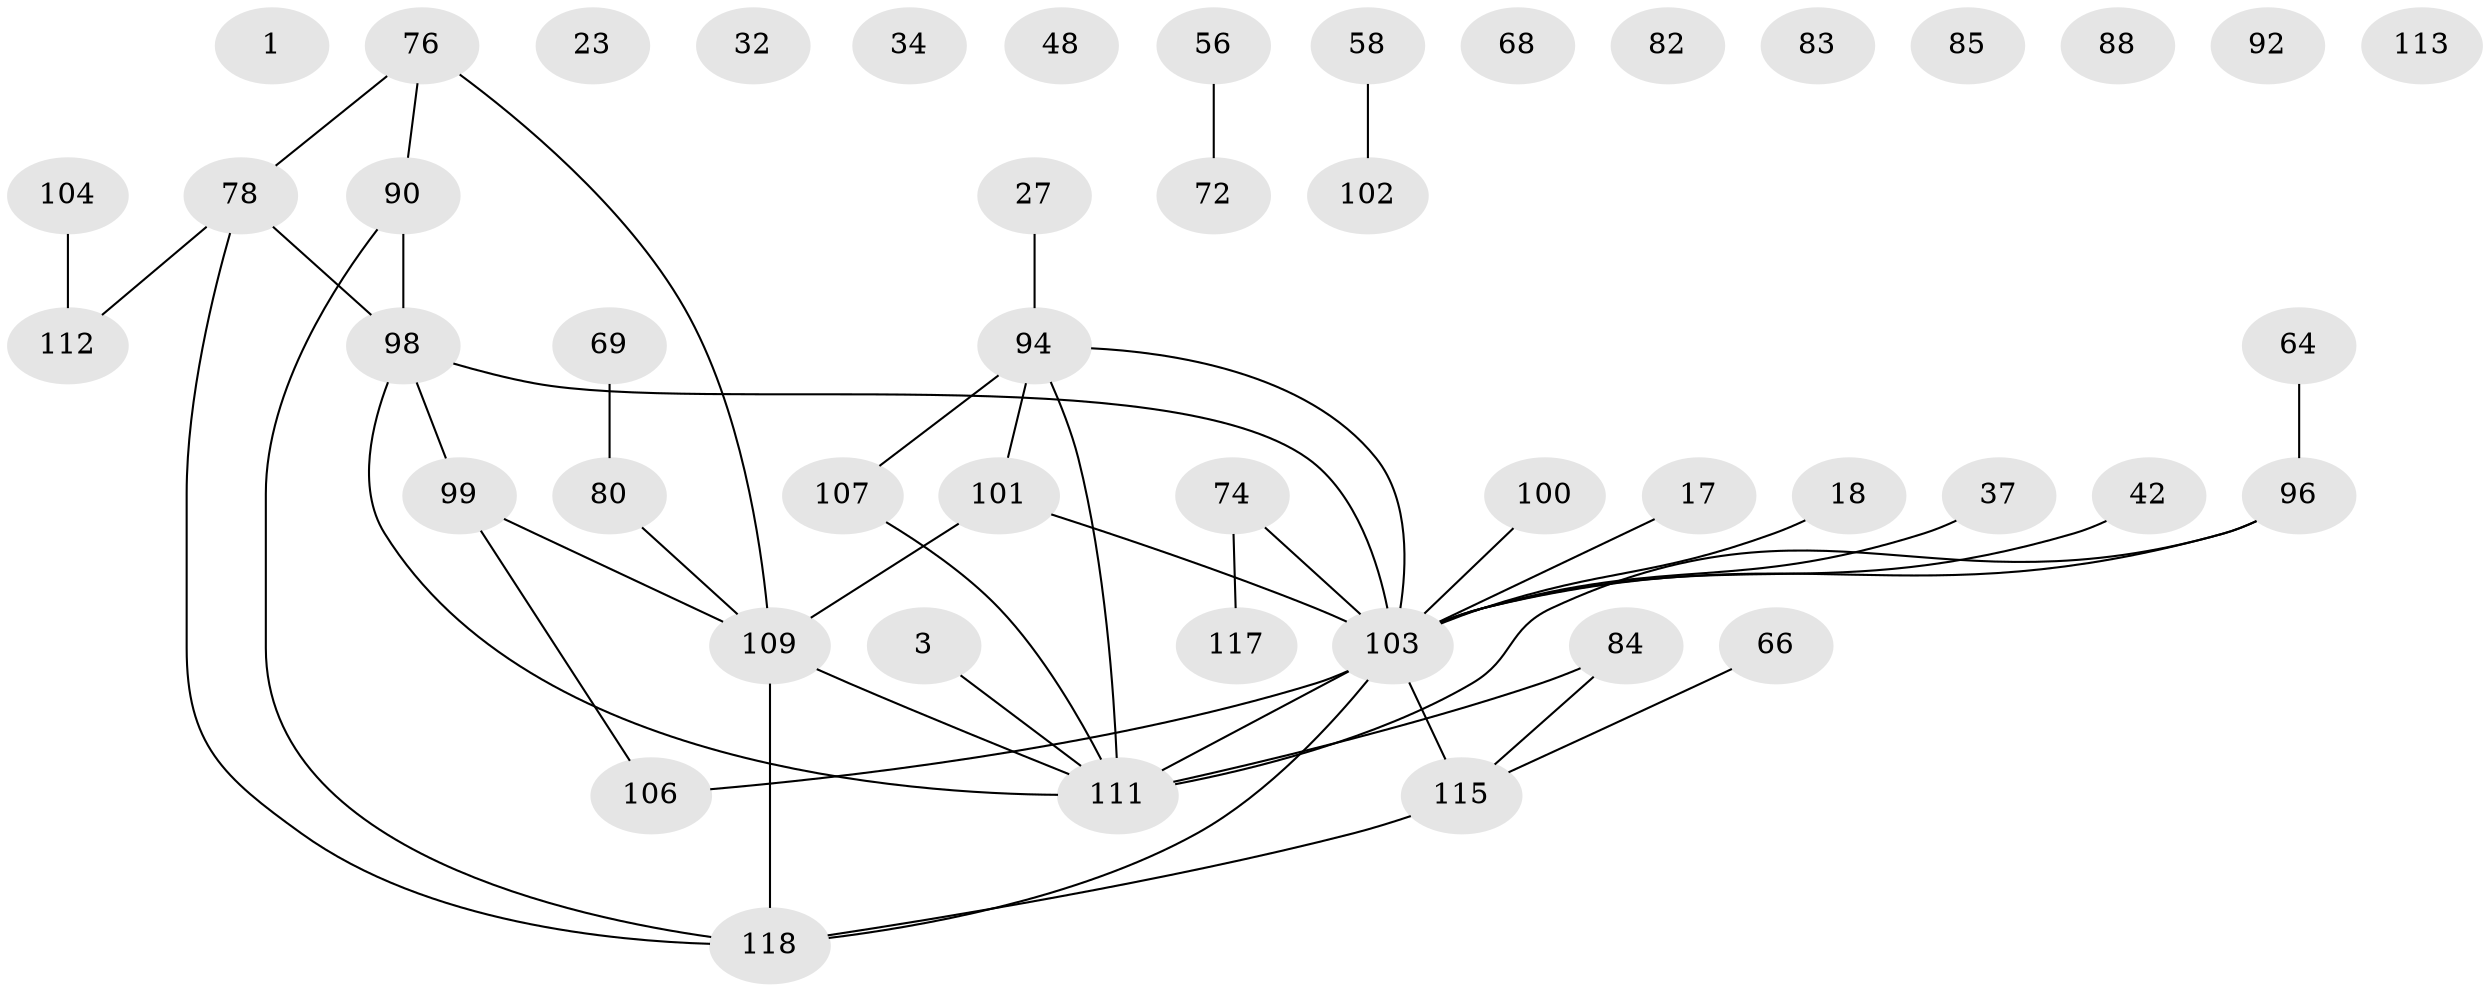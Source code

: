 // original degree distribution, {0: 0.1016949152542373, 4: 0.13559322033898305, 1: 0.2542372881355932, 3: 0.2288135593220339, 2: 0.19491525423728814, 6: 0.025423728813559324, 5: 0.059322033898305086}
// Generated by graph-tools (version 1.1) at 2025/43/03/04/25 21:43:15]
// undirected, 47 vertices, 47 edges
graph export_dot {
graph [start="1"]
  node [color=gray90,style=filled];
  1;
  3;
  17;
  18;
  23;
  27;
  32;
  34;
  37;
  42 [super="+19"];
  48;
  56;
  58;
  64;
  66;
  68;
  69;
  72;
  74 [super="+13"];
  76 [super="+31+54"];
  78 [super="+7+29+77"];
  80 [super="+62"];
  82;
  83;
  84;
  85;
  88;
  90 [super="+11+60+20+43"];
  92;
  94 [super="+46"];
  96;
  98 [super="+30+79+81"];
  99 [super="+71"];
  100;
  101 [super="+21+93"];
  102;
  103 [super="+36+97"];
  104;
  106 [super="+16"];
  107 [super="+61"];
  109 [super="+14+87+95"];
  111 [super="+41+50+105+86"];
  112;
  113;
  115 [super="+12"];
  117;
  118 [super="+108+116+45+114"];
  3 -- 111;
  17 -- 103;
  18 -- 103;
  27 -- 94;
  37 -- 103;
  42 -- 103;
  56 -- 72;
  58 -- 102;
  64 -- 96;
  66 -- 115;
  69 -- 80;
  74 -- 117;
  74 -- 103;
  76 -- 78;
  76 -- 109 [weight=2];
  76 -- 90;
  78 -- 112;
  78 -- 98;
  78 -- 118;
  80 -- 109;
  84 -- 115;
  84 -- 111;
  90 -- 98;
  90 -- 118;
  94 -- 107 [weight=2];
  94 -- 111 [weight=2];
  94 -- 101;
  94 -- 103;
  96 -- 111 [weight=2];
  96 -- 103;
  98 -- 111;
  98 -- 99;
  98 -- 103;
  99 -- 106;
  99 -- 109;
  100 -- 103;
  101 -- 109 [weight=3];
  101 -- 103 [weight=3];
  103 -- 106 [weight=2];
  103 -- 111 [weight=3];
  103 -- 115;
  103 -- 118 [weight=3];
  104 -- 112;
  107 -- 111;
  109 -- 111 [weight=3];
  109 -- 118 [weight=5];
  115 -- 118;
}
